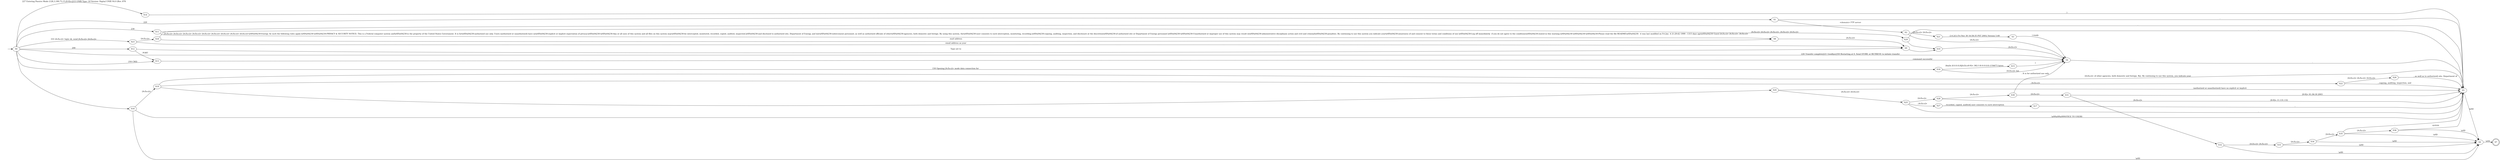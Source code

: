 digraph G {
rankdir=LR;
null [shape=plaintext label=""];
null -> S0
S0 -> S11 [label="230"];
S0 -> S1 [label="220"];
S0 -> S16 [label=" "];
S0 -> S14 [label="227 Entering Passive Mode (128,3,180,73,15,[0-9]+|215 UNIX Type: L8 Version: Digital UNIX V4.0 (Rev. 878"];
S0 -> S4 [label="226 Transfer complete|221 Goodbye|350 Restarting at 0. Send STORE or RETRIEVE to initiate transfer"];
S0 -> S12 [label="200 "];
S0 -> S13 [label="250 CWD"];
S0 -> S18 [label="150 Opening [A-Za-z]+ mode data connection for "];
S0 -> S23 [label="331 [A-Za-z]+ login ok, send [A-Za-z]+ [A-Za-z]+ "];
S1 -> S2 [label=" <domain> FTP server "];
S1 -> S5 [label="-"];
S2 -> S4 [label="[A-Za-z]+"];
S2 -> S21 [label="([A-Za-z]+ [A-Za-z]+"];
S3 -> S4 [label=") ready"];
S4 -> S5 [label="."];
S5 -> S6 [label="\\x0D"];
S7 [shape=doublecircle];
S6 -> S7 [label="\\x0A"];
S8 -> S9 [label=" [A-Za-z]+"];
S9 -> S10 [label=" "];
S10 -> S4 [label="[A-Za-z]+"];
S11 -> S29 [label=" [A-Za-z]+ [A-Za-z]+ [A-Za-z]+, [A-Za-z]+ [A-Za-z]+"];
S11 -> S8 [label="-[A-Za-z]+ [A-Za-z]+ [A-Za-z]+ [A-Za-z]+ [A-Za-z]+ [A-Za-z]+ [A-Za-z]+ [A-Za-z]+ [A-Za-z]+\\x0D\\x0A230-Energy. As such the following rules apply:\\x0D\\x0A230-\\x0D\\x0A230-PRIVACY & SECURITY NOTICE: This is a Federal computer system and\\x0D\\x0A230-is the property of the United States Government. It is for\\x0D\\x0A230-authorized use only. Users (authorized or unauthorized) have no\\x0D\\x0A230-explicit or implicit expectation of privacy.\\x0D\\x0A230-\\x0D\\x0A230-Any or all uses of this system and all files on this system may\\x0D\\x0A230-be intercepted, monitored, recorded, copied, audited, inspected,\\x0D\\x0A230-and disclosed to authorized site, Department of Energy, and law\\x0D\\x0A230-enforcement personnel, as well as authorized officials of other\\x0D\\x0A230-agencies, both domestic and foreign. By using this system, the\\x0D\\x0A230-user consents to such interception, monitoring, recording,\\x0D\\x0A230-copying, auditing, inspection, and disclosure at the discretion\\x0D\\x0A230-of authorized site or Department of Energy personnel.\\x0D\\x0A230-\\x0D\\x0A230-Unauthorized or improper use of this system may result in\\x0D\\x0A230-administrative disciplinary action and civil and criminal\\x0D\\x0A230-penalties. By continuing to use this system you indicate your\\x0D\\x0A230-awareness of and consent to these terms and conditions of use.\\x0D\\x0A230-Log off immediately  if you do not agree to the conditions\\x0D\\x0A230-stated in this warning.\\x0D\\x0A230-\\x0D\\x0A230-\\x0D\\x0A230-Please read the file README\\x0D\\x0A230-  it was last modified on Fri Jun  4 21:29:42 1999 - 1315 days ago\\x0D\\x0A230 Guest [A-Za-z]+ [A-Za-z]+, [A-Za-z]+"];
S12 -> S9 [label="Type set to"];
S12 -> S13 [label="PORT"];
S13 -> S4 [label=" command successful"];
S14 -> S5 [label=")"];
S15 -> S4 [label=")"];
S16 -> S6 [label="\\x0D"];
S16 -> S5 [label="\\x09\\x09\\x09NOTICE TO USERS"];
S16 -> S19 [label="    [A-Za-z]+"];
S17 -> S5 [label=","];
S18 -> S15 [label="/bin/ls (0.0.0.0,0|[A-Za-z0-9]+.382.f (0.0.0.0,0) (156673 bytes"];
S18 -> S4 [label="[A-Za-z]+ list"];
S19 -> S20 [label=" "];
S19 -> S22 [label=", [A-Za-z]+"];
S19 -> S5 [label="[A-Za-z]+ of other agencies, both domestic and foreign. By|. By continuing to use this system, you indicate your"];
S20 -> S25 [label="[A-Za-z]+ [A-Za-z]+"];
S20 -> S5 [label="(authorized or unauthorized) have no explicit or implicit"];
S21 -> S3 [label="-2.6.2(1) Fri Nov 30 16:58:35 PST 2001| Version 5.60"];
S22 -> S26 [label=" [A-Za-z]+ [A-Za-z]+ [A-Za-z]+"];
S22 -> S5 [label=", copying, auditing, inspection, and"];
S23 -> S24 [label="[A-Za-z]+"];
S23 -> S9 [label="email address as your"];
S24 -> S5 [label="."];
S24 -> S8 [label="-mail address"];
S25 -> S27 [label=", [A-Za-z]+"];
S25 -> S28 [label=" [A-Za-z]+ "];
S25 -> S5 [label="."];
S26 -> S5 [label=", as well as to authorized| site, Department of"];
S27 -> S17 [label=", recorded, copied, audited| user consents to such interception"];
S28 -> S30 [label="[A-Za-z]+"];
S28 -> S5 [label="[0-9]+.11.131.132"];
S29 -> S10 [label=" "];
S29 -> S5 [label="."];
S30 -> S31 [label=" [A-Za-z]+ "];
S30 -> S4 [label=". It is for authorized use only"];
S31 -> S5 [label="[0-9]+ 01:36:18 2003"];
S31 -> S32 [label="[A-Za-z]+"];
S32 -> S6 [label="\\x0D"];
S32 -> S33 [label=" [A-Za-z]+ [A-Za-z]+"];
S33 -> S6 [label="\\x0D"];
S33 -> S34 [label=" [A-Za-z]+"];
S34 -> S6 [label="\\x0D"];
S34 -> S35 [label=" [A-Za-z]+"];
S35 -> S6 [label="\\x0D"];
S35 -> S36 [label=" [A-Za-z]+"];
S35 -> S5 [label="."];
S36 -> S6 [label="\\x0D"];
S36 -> S5 [label=" system"];
}
